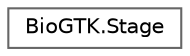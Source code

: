 digraph "Graphical Class Hierarchy"
{
 // LATEX_PDF_SIZE
  bgcolor="transparent";
  edge [fontname=Helvetica,fontsize=10,labelfontname=Helvetica,labelfontsize=10];
  node [fontname=Helvetica,fontsize=10,shape=box,height=0.2,width=0.4];
  rankdir="LR";
  Node0 [id="Node000000",label="BioGTK.Stage",height=0.2,width=0.4,color="grey40", fillcolor="white", style="filled",URL="$class_bio_g_t_k_1_1_stage.html",tooltip=" "];
}
